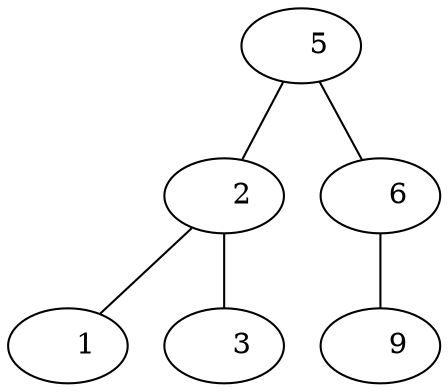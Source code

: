 graph{
     4 [label="    5"];
     4 --     2;
     4 --     5;
     2 [label="    2"];
     2 --     1;
     2 --     3;
     1 [label="    1"];
     3 [label="    3"];
     5 [label="    6"];
     5 --     6;
     6 [label="    9"];
}

